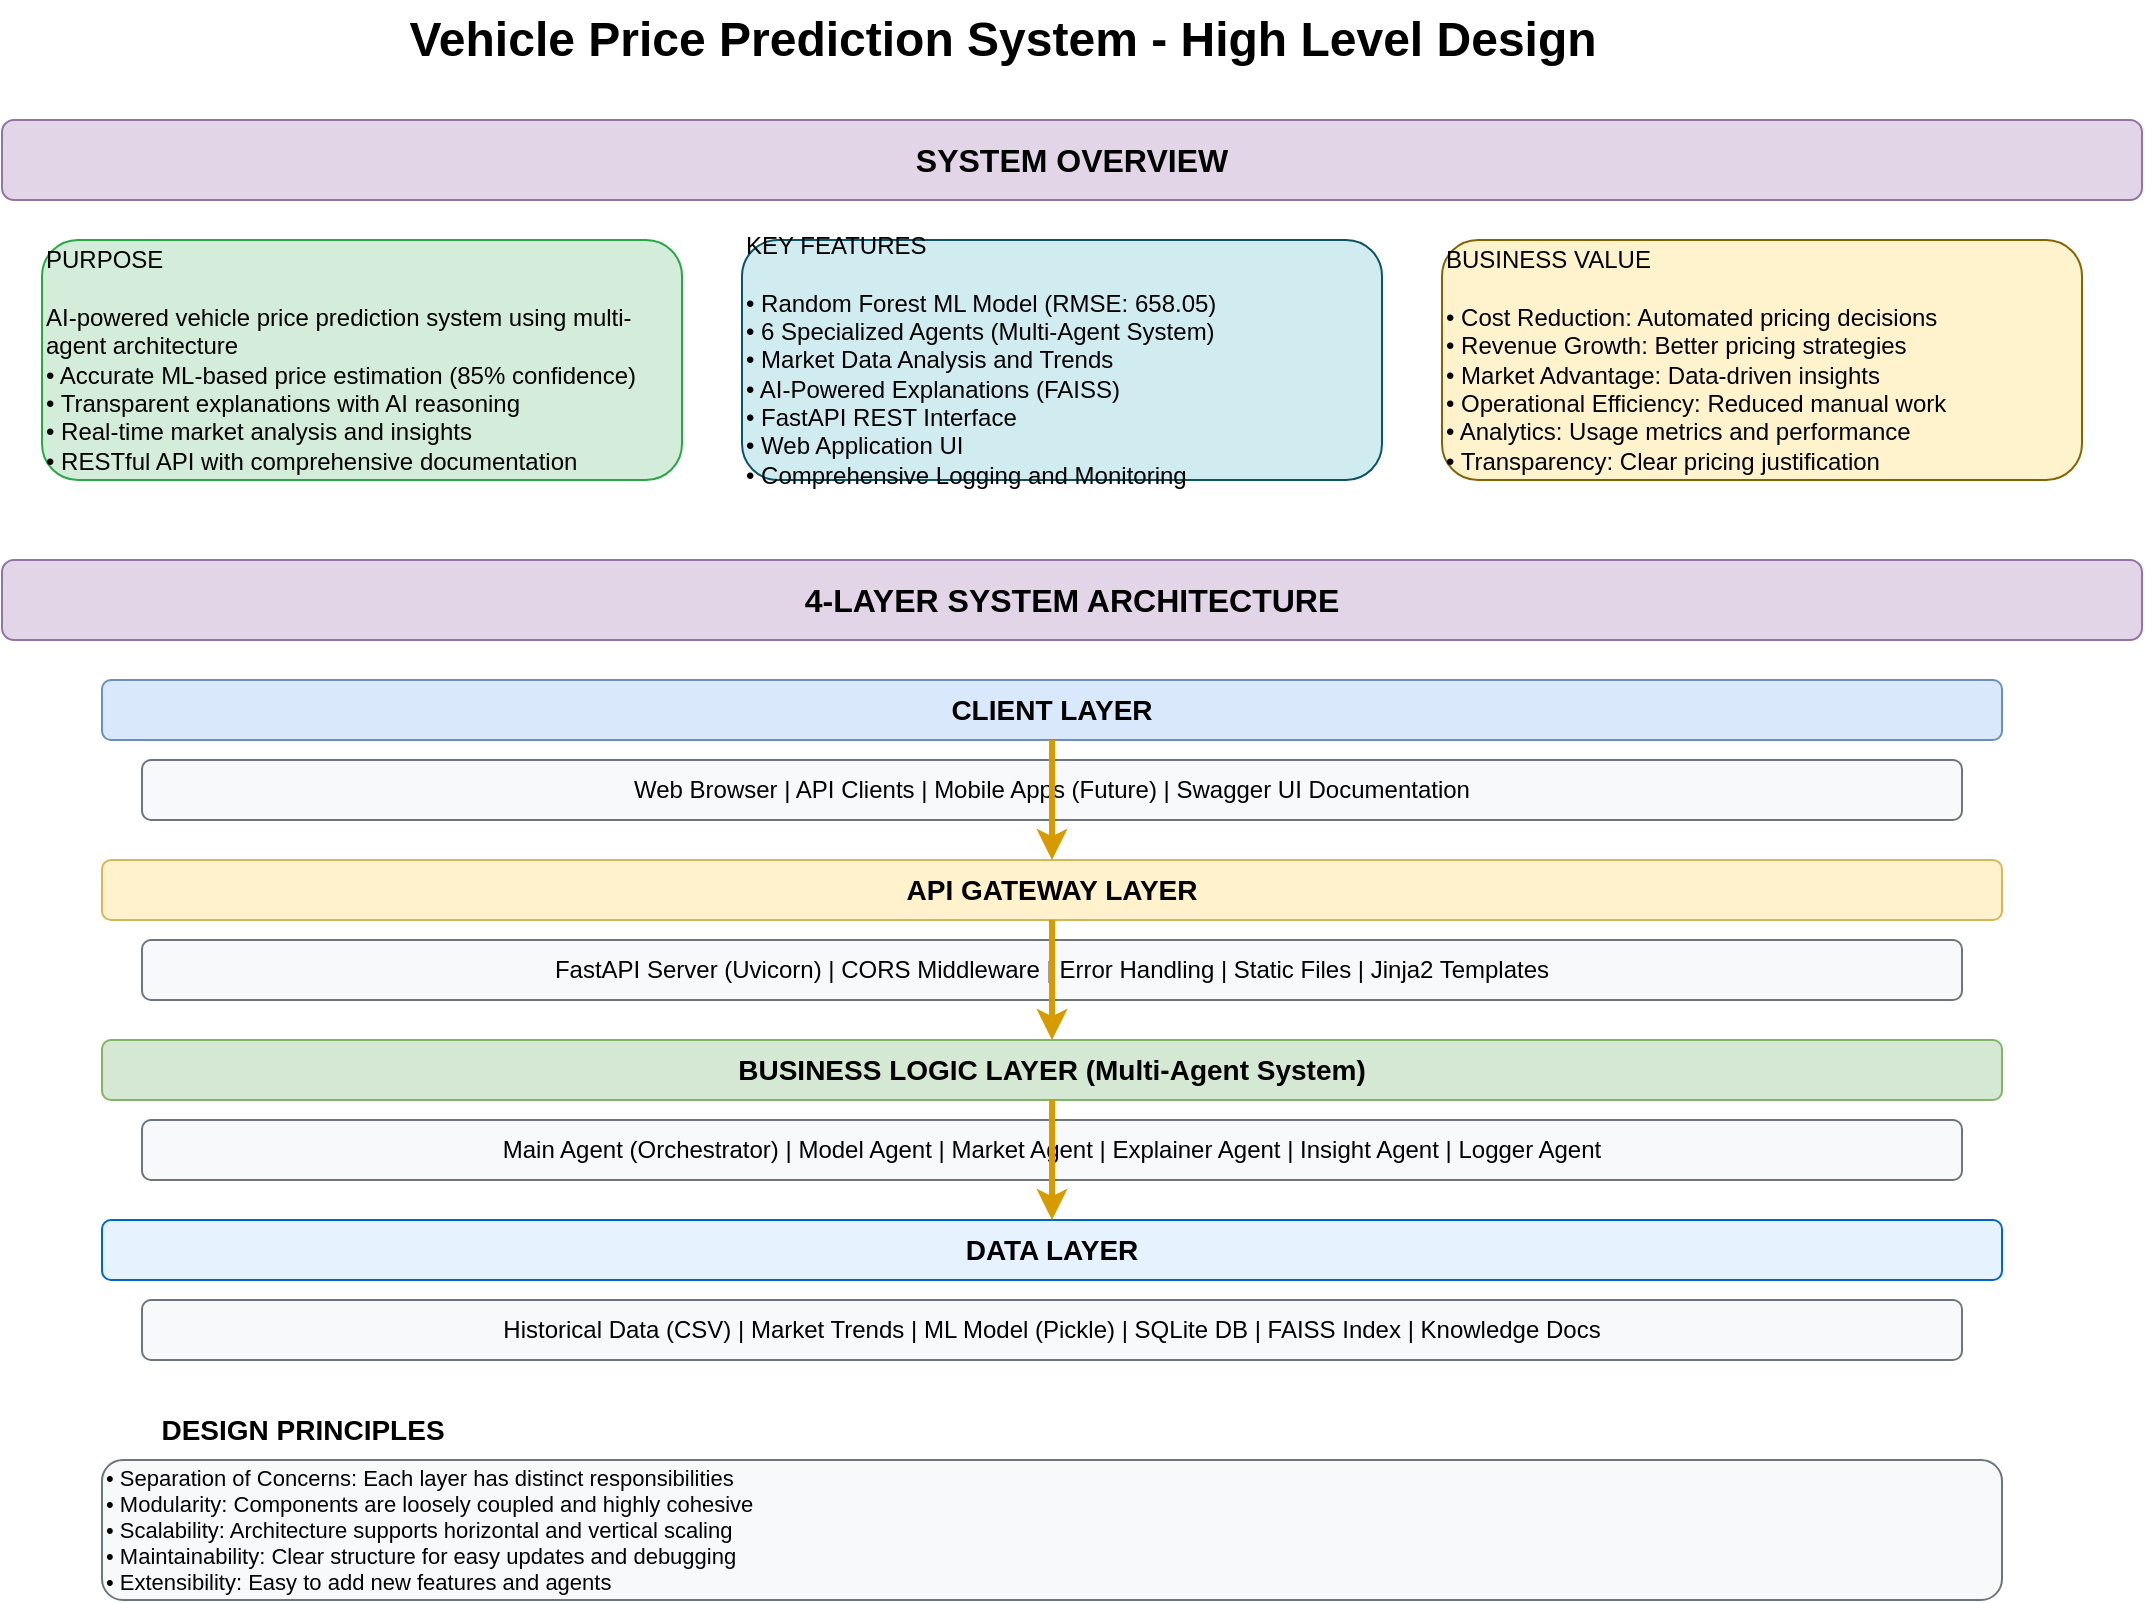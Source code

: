 <?xml version="1.0" encoding="UTF-8"?>
<mxfile version="24.6.4" type="device">
  <diagram name="System Overview" id="overview">
    <mxGraphModel dx="1422" dy="794" grid="1" gridSize="10" guides="1" tooltips="1" connect="1" arrows="1" fold="1" page="1" pageScale="1" pageWidth="1169" pageHeight="827" math="0" shadow="0">
      <root>
        <mxCell id="0" />
        <mxCell id="1" parent="0" />
        
        <mxCell id="title" value="Vehicle Price Prediction System - High Level Design" style="text;strokeColor=none;fillColor=none;html=1;fontSize=24;fontStyle=1;verticalAlign=middle;align=center;" vertex="1" parent="1">
          <mxGeometry x="200" y="20" width="700" height="40" as="geometry" />
        </mxCell>
        
        <mxCell id="overview-box" value="SYSTEM OVERVIEW" style="rounded=1;whiteSpace=wrap;html=1;fontSize=16;fontStyle=1;fillColor=#e1d5e7;strokeColor=#9673a6;" vertex="1" parent="1">
          <mxGeometry x="50" y="80" width="1070" height="40" as="geometry" />
        </mxCell>
        
        <mxCell id="purpose" value="PURPOSE&#xa;&#xa;AI-powered vehicle price prediction system using multi-agent architecture&#xa;• Accurate ML-based price estimation (85% confidence)&#xa;• Transparent explanations with AI reasoning&#xa;• Real-time market analysis and insights&#xa;• RESTful API with comprehensive documentation" style="rounded=1;whiteSpace=wrap;html=1;fillColor=#d4edda;strokeColor=#28a745;fontSize=12;align=left;" vertex="1" parent="1">
          <mxGeometry x="70" y="140" width="320" height="120" as="geometry" />
        </mxCell>
        
        <mxCell id="features" value="KEY FEATURES&#xa;&#xa;• Random Forest ML Model (RMSE: 658.05)&#xa;• 6 Specialized Agents (Multi-Agent System)&#xa;• Market Data Analysis and Trends&#xa;• AI-Powered Explanations (FAISS)&#xa;• FastAPI REST Interface&#xa;• Web Application UI&#xa;• Comprehensive Logging and Monitoring" style="rounded=1;whiteSpace=wrap;html=1;fillColor=#d1ecf1;strokeColor=#0c5460;fontSize=12;align=left;" vertex="1" parent="1">
          <mxGeometry x="420" y="140" width="320" height="120" as="geometry" />
        </mxCell>
        
        <mxCell id="business-value" value="BUSINESS VALUE&#xa;&#xa;• Cost Reduction: Automated pricing decisions&#xa;• Revenue Growth: Better pricing strategies&#xa;• Market Advantage: Data-driven insights&#xa;• Operational Efficiency: Reduced manual work&#xa;• Analytics: Usage metrics and performance&#xa;• Transparency: Clear pricing justification" style="rounded=1;whiteSpace=wrap;html=1;fillColor=#fff3cd;strokeColor=#856404;fontSize=12;align=left;" vertex="1" parent="1">
          <mxGeometry x="770" y="140" width="320" height="120" as="geometry" />
        </mxCell>
        
        <mxCell id="arch-title" value="4-LAYER SYSTEM ARCHITECTURE" style="rounded=1;whiteSpace=wrap;html=1;fontSize=16;fontStyle=1;fillColor=#e1d5e7;strokeColor=#9673a6;" vertex="1" parent="1">
          <mxGeometry x="50" y="300" width="1070" height="40" as="geometry" />
        </mxCell>
        
        <mxCell id="client-layer" value="CLIENT LAYER" style="rounded=1;whiteSpace=wrap;html=1;fontSize=14;fontStyle=1;fillColor=#dae8fc;strokeColor=#6c8ebf;" vertex="1" parent="1">
          <mxGeometry x="100" y="360" width="950" height="30" as="geometry" />
        </mxCell>
        
        <mxCell id="client-components" value="Web Browser | API Clients | Mobile Apps (Future) | Swagger UI Documentation" style="rounded=1;whiteSpace=wrap;html=1;fillColor=#f8f9fa;strokeColor=#6c757d;fontSize=12;" vertex="1" parent="1">
          <mxGeometry x="120" y="400" width="910" height="30" as="geometry" />
        </mxCell>
        
        <mxCell id="api-layer" value="API GATEWAY LAYER" style="rounded=1;whiteSpace=wrap;html=1;fontSize=14;fontStyle=1;fillColor=#fff2cc;strokeColor=#d6b656;" vertex="1" parent="1">
          <mxGeometry x="100" y="450" width="950" height="30" as="geometry" />
        </mxCell>
        
        <mxCell id="api-components" value="FastAPI Server (Uvicorn) | CORS Middleware | Error Handling | Static Files | Jinja2 Templates" style="rounded=1;whiteSpace=wrap;html=1;fillColor=#f8f9fa;strokeColor=#6c757d;fontSize=12;" vertex="1" parent="1">
          <mxGeometry x="120" y="490" width="910" height="30" as="geometry" />
        </mxCell>
        
        <mxCell id="business-layer" value="BUSINESS LOGIC LAYER (Multi-Agent System)" style="rounded=1;whiteSpace=wrap;html=1;fontSize=14;fontStyle=1;fillColor=#d5e8d4;strokeColor=#82b366;" vertex="1" parent="1">
          <mxGeometry x="100" y="540" width="950" height="30" as="geometry" />
        </mxCell>
        
        <mxCell id="agents" value="Main Agent (Orchestrator) | Model Agent | Market Agent | Explainer Agent | Insight Agent | Logger Agent" style="rounded=1;whiteSpace=wrap;html=1;fillColor=#f8f9fa;strokeColor=#6c757d;fontSize=12;" vertex="1" parent="1">
          <mxGeometry x="120" y="580" width="910" height="30" as="geometry" />
        </mxCell>
        
        <mxCell id="data-layer" value="DATA LAYER" style="rounded=1;whiteSpace=wrap;html=1;fontSize=14;fontStyle=1;fillColor=#e6f3ff;strokeColor=#0066cc;" vertex="1" parent="1">
          <mxGeometry x="100" y="630" width="950" height="30" as="geometry" />
        </mxCell>
        
        <mxCell id="data-components" value="Historical Data (CSV) | Market Trends | ML Model (Pickle) | SQLite DB | FAISS Index | Knowledge Docs" style="rounded=1;whiteSpace=wrap;html=1;fillColor=#f8f9fa;strokeColor=#6c757d;fontSize=12;" vertex="1" parent="1">
          <mxGeometry x="120" y="670" width="910" height="30" as="geometry" />
        </mxCell>
        
        <mxCell id="arrow1" style="edgeStyle=orthogonalEdgeStyle;rounded=0;orthogonalLoop=1;jettySize=auto;html=1;strokeWidth=3;strokeColor=#d79b00;" edge="1" parent="1" source="client-layer" target="api-layer">
          <mxGeometry relative="1" as="geometry" />
        </mxCell>
        
        <mxCell id="arrow2" style="edgeStyle=orthogonalEdgeStyle;rounded=0;orthogonalLoop=1;jettySize=auto;html=1;strokeWidth=3;strokeColor=#d79b00;" edge="1" parent="1" source="api-layer" target="business-layer">
          <mxGeometry relative="1" as="geometry" />
        </mxCell>
        
        <mxCell id="arrow3" style="edgeStyle=orthogonalEdgeStyle;rounded=0;orthogonalLoop=1;jettySize=auto;html=1;strokeWidth=3;strokeColor=#d79b00;" edge="1" parent="1" source="business-layer" target="data-layer">
          <mxGeometry relative="1" as="geometry" />
        </mxCell>
        
        <mxCell id="principles-title" value="DESIGN PRINCIPLES" style="text;strokeColor=none;fillColor=none;html=1;fontSize=14;fontStyle=1;verticalAlign=middle;align=center;" vertex="1" parent="1">
          <mxGeometry x="100" y="720" width="200" height="30" as="geometry" />
        </mxCell>
        
        <mxCell id="principles" value="• Separation of Concerns: Each layer has distinct responsibilities&#xa;• Modularity: Components are loosely coupled and highly cohesive&#xa;• Scalability: Architecture supports horizontal and vertical scaling&#xa;• Maintainability: Clear structure for easy updates and debugging&#xa;• Extensibility: Easy to add new features and agents" style="rounded=1;whiteSpace=wrap;html=1;fillColor=#f8f9fa;strokeColor=#6c757d;fontSize=11;align=left;" vertex="1" parent="1">
          <mxGeometry x="100" y="750" width="950" height="70" as="geometry" />
        </mxCell>
        
      </root>
    </mxGraphModel>
  </diagram>
  
  <diagram name="Multi-Agent System" id="agents">
    <mxGraphModel dx="1422" dy="794" grid="1" gridSize="10" guides="1" tooltips="1" connect="1" arrows="1" fold="1" page="1" pageScale="1" pageWidth="1169" pageHeight="827" math="0" shadow="0">
      <root>
        <mxCell id="0" />
        <mxCell id="1" parent="0" />
        
        <mxCell id="agent-title" value="Multi-Agent System Design and Data Flow" style="text;strokeColor=none;fillColor=none;html=1;fontSize=22;fontStyle=1;verticalAlign=middle;align=center;" vertex="1" parent="1">
          <mxGeometry x="250" y="20" width="600" height="40" as="geometry" />
        </mxCell>
        
        <mxCell id="main-agent" value="MAIN AGENT&#xa;(Orchestrator)&#xa;&#xa;Perceive-Decide-Act Pattern:&#xa;• PERCEIVE: Input validation&#xa;• DECIDE: Agent coordination&#xa;• ACT: Response generation&#xa;&#xa;Response Time: ~300ms" style="ellipse;whiteSpace=wrap;html=1;fillColor=#d4edda;strokeColor=#28a745;fontSize=12;fontStyle=1;" vertex="1" parent="1">
          <mxGeometry x="450" y="350" width="200" height="140" as="geometry" />
        </mxCell>
        
        <mxCell id="model-agent" value="MODEL AGENT&#xa;&#xa;• Load Random Forest model&#xa;• Feature preprocessing&#xa;• Price prediction execution&#xa;• Model validation&#xa;&#xa;Input: Vehicle features&#xa;Output: Price + confidence&#xa;Accuracy: 85%" style="rounded=1;whiteSpace=wrap;html=1;fillColor=#cce5ff;strokeColor=#0066cc;fontSize=10;" vertex="1" parent="1">
          <mxGeometry x="150" y="100" width="180" height="120" as="geometry" />
        </mxCell>
        
        <mxCell id="market-agent" value="MARKET AGENT&#xa;&#xa;• Data loading and merging&#xa;• Market trend analysis&#xa;• Real-time data processing&#xa;• External API integration&#xa;&#xa;Input: CSV files&#xa;Output: Market insights&#xa;Processing: ~150ms" style="rounded=1;whiteSpace=wrap;html=1;fillColor=#fff2cc;strokeColor=#d6b656;fontSize=10;" vertex="1" parent="1">
          <mxGeometry x="700" y="100" width="180" height="120" as="geometry" />
        </mxCell>
        
        <mxCell id="explainer-agent" value="EXPLAINER AGENT&#xa;&#xa;• FAISS vector similarity search&#xa;• AI-powered explanations&#xa;• Feature importance analysis&#xa;• Human-readable reasoning&#xa;&#xa;Input: Prediction context&#xa;Output: Explanations&#xa;Vector DB: 384 dimensions" style="rounded=1;whiteSpace=wrap;html=1;fillColor=#e6ffe6;strokeColor=#00cc44;fontSize=10;" vertex="1" parent="1">
          <mxGeometry x="150" y="600" width="180" height="120" as="geometry" />
        </mxCell>
        
        <mxCell id="insight-agent" value="INSIGHT AGENT&#xa;&#xa;• Market recommendations&#xa;• Price trend analysis&#xa;• Investment advice&#xa;• Risk assessment&#xa;&#xa;Input: Market data + prediction&#xa;Output: Strategic insights&#xa;Confidence: High" style="rounded=1;whiteSpace=wrap;html=1;fillColor=#ffe6f2;strokeColor=#cc0066;fontSize=10;" vertex="1" parent="1">
          <mxGeometry x="700" y="600" width="180" height="120" as="geometry" />
        </mxCell>
        
        <mxCell id="logger-agent" value="LOGGER AGENT&#xa;&#xa;• Prediction audit logging&#xa;• Performance metrics&#xa;• Error monitoring&#xa;• Database operations&#xa;&#xa;Input: All activities&#xa;Output: Audit trail&#xa;Storage: SQLite" style="rounded=1;whiteSpace=wrap;html=1;fillColor=#f0f0f0;strokeColor=#666666;fontSize=10;" vertex="1" parent="1">
          <mxGeometry x="450" y="100" width="180" height="120" as="geometry" />
        </mxCell>
        
        <mxCell id="comm1" style="edgeStyle=orthogonalEdgeStyle;rounded=0;orthogonalLoop=1;jettySize=auto;html=1;strokeWidth=2;strokeColor=#28a745;startArrow=classic;startFill=1;" edge="1" parent="1" source="main-agent" target="model-agent">
          <mxGeometry relative="1" as="geometry" />
        </mxCell>
        
        <mxCell id="comm2" style="edgeStyle=orthogonalEdgeStyle;rounded=0;orthogonalLoop=1;jettySize=auto;html=1;strokeWidth=2;strokeColor=#d6b656;startArrow=classic;startFill=1;" edge="1" parent="1" source="main-agent" target="market-agent">
          <mxGeometry relative="1" as="geometry" />
        </mxCell>
        
        <mxCell id="comm3" style="edgeStyle=orthogonalEdgeStyle;rounded=0;orthogonalLoop=1;jettySize=auto;html=1;strokeWidth=2;strokeColor=#00cc44;startArrow=classic;startFill=1;" edge="1" parent="1" source="main-agent" target="explainer-agent">
          <mxGeometry relative="1" as="geometry" />
        </mxCell>
        
        <mxCell id="comm4" style="edgeStyle=orthogonalEdgeStyle;rounded=0;orthogonalLoop=1;jettySize=auto;html=1;strokeWidth=2;strokeColor=#cc0066;startArrow=classic;startFill=1;" edge="1" parent="1" source="main-agent" target="insight-agent">
          <mxGeometry relative="1" as="geometry" />
        </mxCell>
        
        <mxCell id="comm5" style="edgeStyle=orthogonalEdgeStyle;rounded=0;orthogonalLoop=1;jettySize=auto;html=1;strokeWidth=2;strokeColor=#666666;startArrow=classic;startFill=1;" edge="1" parent="1" source="main-agent" target="logger-agent">
          <mxGeometry relative="1" as="geometry" />
        </mxCell>
        
        <mxCell id="patterns-title" value="DESIGN PATTERNS" style="text;strokeColor=none;fillColor=none;html=1;fontSize=14;fontStyle=1;verticalAlign=middle;align=center;" vertex="1" parent="1">
          <mxGeometry x="950" y="300" width="200" height="30" as="geometry" />
        </mxCell>
        
        <mxCell id="patterns" value="• Orchestrator Pattern: Main Agent coordinates&#xa;• Observer Pattern: Logger monitors all&#xa;• Strategy Pattern: Different algorithms&#xa;• Factory Pattern: Agent creation&#xa;• Chain of Responsibility: Sequential processing&#xa;• Command Pattern: Task execution&#xa;• Facade Pattern: Simple API interface" style="rounded=1;whiteSpace=wrap;html=1;fillColor=#f8f9fa;strokeColor=#6c757d;fontSize=10;align=left;" vertex="1" parent="1">
          <mxGeometry x="950" y="340" width="200" height="140" as="geometry" />
        </mxCell>
        
        <mxCell id="metrics-title" value="PERFORMANCE METRICS" style="text;strokeColor=none;fillColor=none;html=1;fontSize=14;fontStyle=1;verticalAlign=middle;align=center;" vertex="1" parent="1">
          <mxGeometry x="950" y="500" width="200" height="30" as="geometry" />
        </mxCell>
        
        <mxCell id="metrics" value="• Training RMSE: 658.05&#xa;• Test RMSE: 2670.00&#xa;• Prediction Accuracy: ~85%&#xa;• Response Time: 200-500ms&#xa;• Concurrent Users: 50-100&#xa;• Requests/Second: 100-200&#xa;• Model Features: 4&#xa;• Model Size: ~50MB" style="rounded=1;whiteSpace=wrap;html=1;fillColor=#d1ecf1;strokeColor=#0c5460;fontSize=10;align=left;" vertex="1" parent="1">
          <mxGeometry x="950" y="540" width="200" height="140" as="geometry" />
        </mxCell>
        
      </root>
    </mxGraphModel>
  </diagram>
</mxfile>
